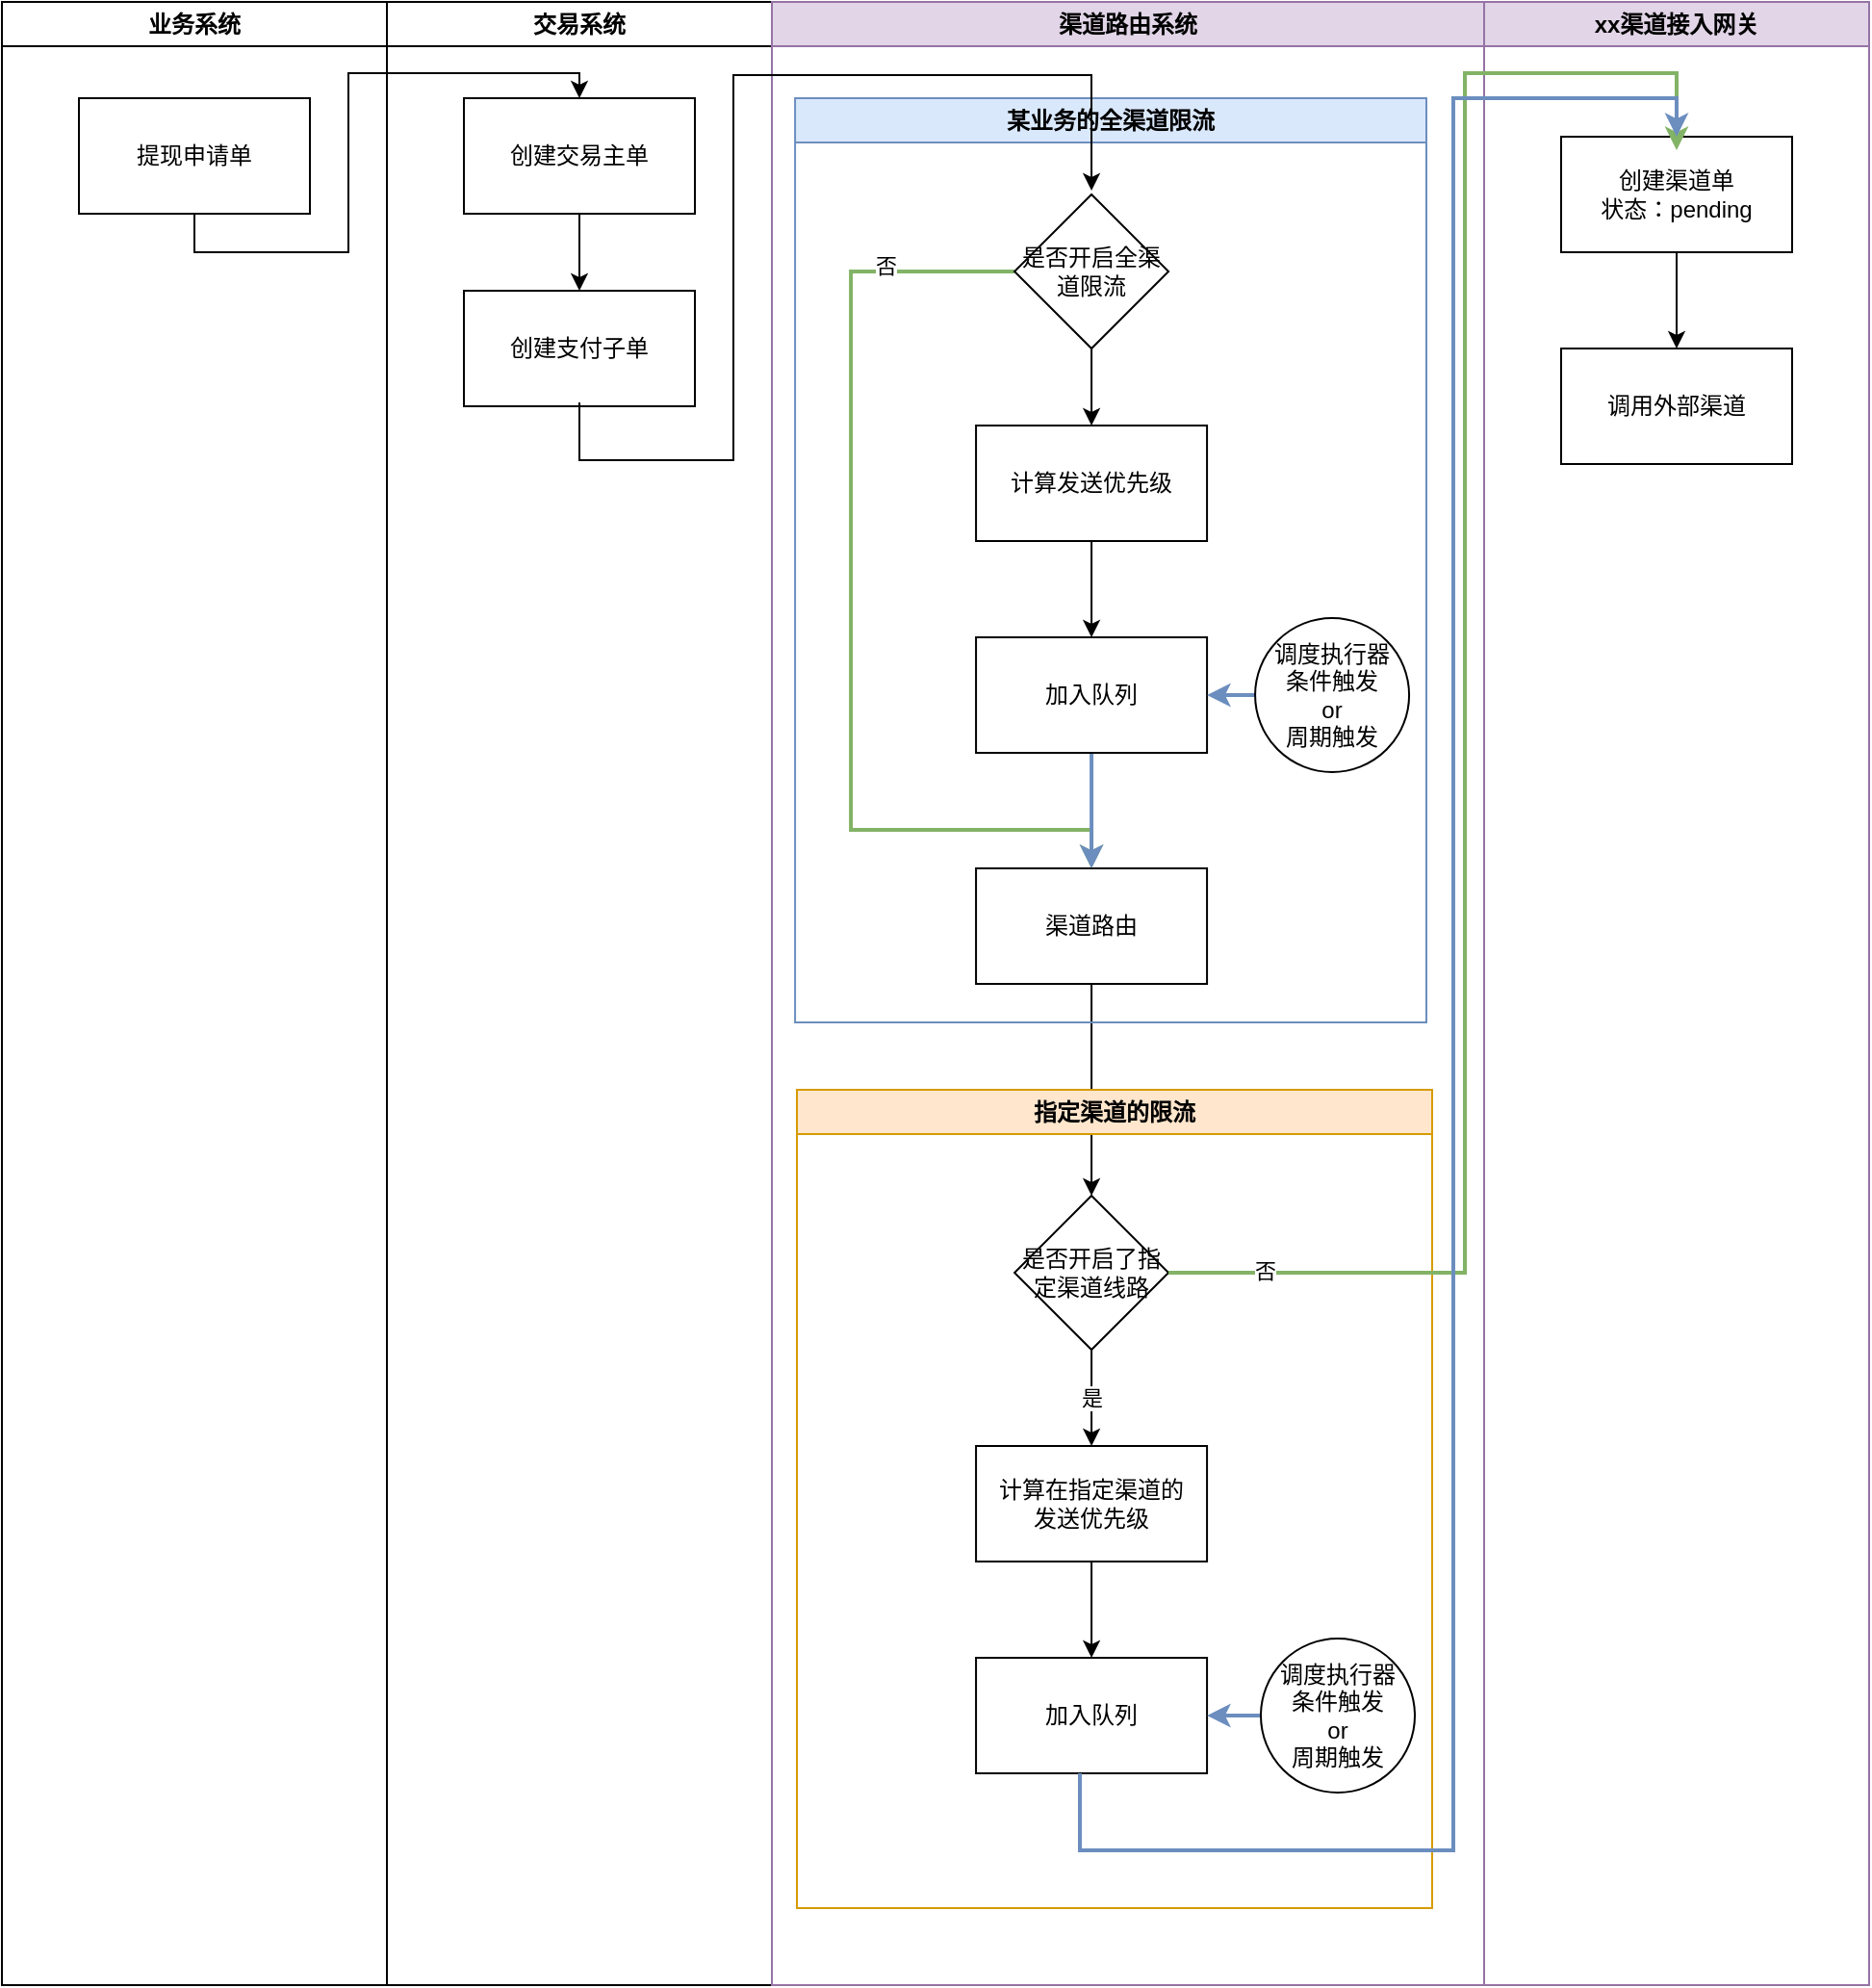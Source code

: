 <mxfile version="20.8.23" type="github">
  <diagram name="第 1 页" id="Jk1bQOxPS3HD9sCwl8Wc">
    <mxGraphModel dx="1136" dy="727" grid="1" gridSize="10" guides="1" tooltips="1" connect="1" arrows="1" fold="1" page="1" pageScale="1" pageWidth="827" pageHeight="1169" math="0" shadow="0">
      <root>
        <mxCell id="0" />
        <mxCell id="1" parent="0" />
        <mxCell id="ZcJrrVffbv_kd-z43Npl-1" value="业务系统" style="swimlane;whiteSpace=wrap;html=1;" vertex="1" parent="1">
          <mxGeometry x="80" y="20" width="200" height="1030" as="geometry" />
        </mxCell>
        <mxCell id="ZcJrrVffbv_kd-z43Npl-6" value="提现申请单" style="rounded=0;whiteSpace=wrap;html=1;" vertex="1" parent="ZcJrrVffbv_kd-z43Npl-1">
          <mxGeometry x="40" y="50" width="120" height="60" as="geometry" />
        </mxCell>
        <mxCell id="ZcJrrVffbv_kd-z43Npl-2" value="交易系统" style="swimlane;whiteSpace=wrap;html=1;" vertex="1" parent="1">
          <mxGeometry x="280" y="20" width="200" height="1030" as="geometry" />
        </mxCell>
        <mxCell id="ZcJrrVffbv_kd-z43Npl-40" style="edgeStyle=orthogonalEdgeStyle;rounded=0;orthogonalLoop=1;jettySize=auto;html=1;entryX=0.5;entryY=0;entryDx=0;entryDy=0;strokeColor=#000000;strokeWidth=1;" edge="1" parent="ZcJrrVffbv_kd-z43Npl-2" source="ZcJrrVffbv_kd-z43Npl-7" target="ZcJrrVffbv_kd-z43Npl-8">
          <mxGeometry relative="1" as="geometry" />
        </mxCell>
        <mxCell id="ZcJrrVffbv_kd-z43Npl-7" value="创建交易主单" style="rounded=0;whiteSpace=wrap;html=1;" vertex="1" parent="ZcJrrVffbv_kd-z43Npl-2">
          <mxGeometry x="40" y="50" width="120" height="60" as="geometry" />
        </mxCell>
        <mxCell id="ZcJrrVffbv_kd-z43Npl-8" value="创建支付子单" style="rounded=0;whiteSpace=wrap;html=1;" vertex="1" parent="ZcJrrVffbv_kd-z43Npl-2">
          <mxGeometry x="40" y="150" width="120" height="60" as="geometry" />
        </mxCell>
        <mxCell id="ZcJrrVffbv_kd-z43Npl-3" value="渠道路由系统" style="swimlane;whiteSpace=wrap;html=1;fillColor=#e1d5e7;strokeColor=#9673a6;" vertex="1" parent="1">
          <mxGeometry x="480" y="20" width="370" height="1030" as="geometry" />
        </mxCell>
        <mxCell id="ZcJrrVffbv_kd-z43Npl-14" style="edgeStyle=orthogonalEdgeStyle;rounded=0;orthogonalLoop=1;jettySize=auto;html=1;entryX=0.5;entryY=0;entryDx=0;entryDy=0;exitX=0;exitY=0.5;exitDx=0;exitDy=0;fillColor=#d5e8d4;strokeColor=#82b366;strokeWidth=2;" edge="1" parent="ZcJrrVffbv_kd-z43Npl-3" source="ZcJrrVffbv_kd-z43Npl-10" target="ZcJrrVffbv_kd-z43Npl-11">
          <mxGeometry relative="1" as="geometry">
            <Array as="points">
              <mxPoint x="41.04" y="140" />
              <mxPoint x="41.04" y="430" />
              <mxPoint x="166.04" y="430" />
            </Array>
          </mxGeometry>
        </mxCell>
        <mxCell id="ZcJrrVffbv_kd-z43Npl-15" value="否" style="edgeLabel;html=1;align=center;verticalAlign=middle;resizable=0;points=[];" vertex="1" connectable="0" parent="ZcJrrVffbv_kd-z43Npl-14">
          <mxGeometry x="-0.74" y="-3" relative="1" as="geometry">
            <mxPoint as="offset" />
          </mxGeometry>
        </mxCell>
        <mxCell id="ZcJrrVffbv_kd-z43Npl-17" style="edgeStyle=orthogonalEdgeStyle;rounded=0;orthogonalLoop=1;jettySize=auto;html=1;entryX=0.5;entryY=0;entryDx=0;entryDy=0;" edge="1" parent="ZcJrrVffbv_kd-z43Npl-3" source="ZcJrrVffbv_kd-z43Npl-10" target="ZcJrrVffbv_kd-z43Npl-16">
          <mxGeometry relative="1" as="geometry" />
        </mxCell>
        <mxCell id="ZcJrrVffbv_kd-z43Npl-10" value="是否开启全渠道限流" style="rhombus;whiteSpace=wrap;html=1;" vertex="1" parent="ZcJrrVffbv_kd-z43Npl-3">
          <mxGeometry x="126.04" y="100" width="80" height="80" as="geometry" />
        </mxCell>
        <mxCell id="ZcJrrVffbv_kd-z43Npl-26" style="edgeStyle=orthogonalEdgeStyle;rounded=0;orthogonalLoop=1;jettySize=auto;html=1;entryX=0.5;entryY=0;entryDx=0;entryDy=0;strokeColor=#000000;strokeWidth=1;" edge="1" parent="ZcJrrVffbv_kd-z43Npl-3" source="ZcJrrVffbv_kd-z43Npl-11" target="ZcJrrVffbv_kd-z43Npl-25">
          <mxGeometry relative="1" as="geometry" />
        </mxCell>
        <mxCell id="ZcJrrVffbv_kd-z43Npl-11" value="渠道路由" style="rounded=0;whiteSpace=wrap;html=1;" vertex="1" parent="ZcJrrVffbv_kd-z43Npl-3">
          <mxGeometry x="106.04" y="450" width="120" height="60" as="geometry" />
        </mxCell>
        <mxCell id="ZcJrrVffbv_kd-z43Npl-19" style="edgeStyle=orthogonalEdgeStyle;rounded=0;orthogonalLoop=1;jettySize=auto;html=1;entryX=0.5;entryY=0;entryDx=0;entryDy=0;fillColor=#dae8fc;strokeColor=#6c8ebf;strokeWidth=2;" edge="1" parent="ZcJrrVffbv_kd-z43Npl-3" source="ZcJrrVffbv_kd-z43Npl-12" target="ZcJrrVffbv_kd-z43Npl-11">
          <mxGeometry relative="1" as="geometry" />
        </mxCell>
        <mxCell id="ZcJrrVffbv_kd-z43Npl-12" value="加入队列" style="rounded=0;whiteSpace=wrap;html=1;" vertex="1" parent="ZcJrrVffbv_kd-z43Npl-3">
          <mxGeometry x="106.04" y="330" width="120" height="60" as="geometry" />
        </mxCell>
        <mxCell id="ZcJrrVffbv_kd-z43Npl-18" style="edgeStyle=orthogonalEdgeStyle;rounded=0;orthogonalLoop=1;jettySize=auto;html=1;entryX=0.5;entryY=0;entryDx=0;entryDy=0;" edge="1" parent="ZcJrrVffbv_kd-z43Npl-3" source="ZcJrrVffbv_kd-z43Npl-16" target="ZcJrrVffbv_kd-z43Npl-12">
          <mxGeometry relative="1" as="geometry" />
        </mxCell>
        <mxCell id="ZcJrrVffbv_kd-z43Npl-16" value="计算发送优先级" style="rounded=0;whiteSpace=wrap;html=1;" vertex="1" parent="ZcJrrVffbv_kd-z43Npl-3">
          <mxGeometry x="106.04" y="220" width="120" height="60" as="geometry" />
        </mxCell>
        <mxCell id="ZcJrrVffbv_kd-z43Npl-21" style="edgeStyle=orthogonalEdgeStyle;rounded=0;orthogonalLoop=1;jettySize=auto;html=1;entryX=1;entryY=0.5;entryDx=0;entryDy=0;fillColor=#dae8fc;strokeColor=#6c8ebf;strokeWidth=2;" edge="1" parent="ZcJrrVffbv_kd-z43Npl-3" source="ZcJrrVffbv_kd-z43Npl-20" target="ZcJrrVffbv_kd-z43Npl-12">
          <mxGeometry relative="1" as="geometry" />
        </mxCell>
        <mxCell id="ZcJrrVffbv_kd-z43Npl-20" value="调度执行器&lt;br&gt;条件触发&lt;br&gt;or&lt;br&gt;周期触发" style="ellipse;whiteSpace=wrap;html=1;aspect=fixed;" vertex="1" parent="ZcJrrVffbv_kd-z43Npl-3">
          <mxGeometry x="251.04" y="320" width="80" height="80" as="geometry" />
        </mxCell>
        <mxCell id="ZcJrrVffbv_kd-z43Npl-22" value="某业务的全渠道限流" style="swimlane;whiteSpace=wrap;html=1;fillColor=#dae8fc;strokeColor=#6c8ebf;" vertex="1" parent="ZcJrrVffbv_kd-z43Npl-3">
          <mxGeometry x="12.04" y="50" width="327.96" height="480" as="geometry" />
        </mxCell>
        <mxCell id="ZcJrrVffbv_kd-z43Npl-30" value="是" style="edgeStyle=orthogonalEdgeStyle;rounded=0;orthogonalLoop=1;jettySize=auto;html=1;strokeColor=#000000;strokeWidth=1;" edge="1" parent="ZcJrrVffbv_kd-z43Npl-3" source="ZcJrrVffbv_kd-z43Npl-25" target="ZcJrrVffbv_kd-z43Npl-29">
          <mxGeometry relative="1" as="geometry" />
        </mxCell>
        <mxCell id="ZcJrrVffbv_kd-z43Npl-25" value="是否开启了指定渠道线路" style="rhombus;whiteSpace=wrap;html=1;" vertex="1" parent="ZcJrrVffbv_kd-z43Npl-3">
          <mxGeometry x="126.04" y="620" width="80" height="80" as="geometry" />
        </mxCell>
        <mxCell id="ZcJrrVffbv_kd-z43Npl-33" style="edgeStyle=orthogonalEdgeStyle;rounded=0;orthogonalLoop=1;jettySize=auto;html=1;entryX=0.5;entryY=0;entryDx=0;entryDy=0;strokeColor=#000000;strokeWidth=1;" edge="1" parent="ZcJrrVffbv_kd-z43Npl-3" source="ZcJrrVffbv_kd-z43Npl-29" target="ZcJrrVffbv_kd-z43Npl-31">
          <mxGeometry relative="1" as="geometry" />
        </mxCell>
        <mxCell id="ZcJrrVffbv_kd-z43Npl-29" value="计算在指定渠道的&lt;br&gt;发送优先级" style="rounded=0;whiteSpace=wrap;html=1;" vertex="1" parent="ZcJrrVffbv_kd-z43Npl-3">
          <mxGeometry x="106.04" y="750" width="120" height="60" as="geometry" />
        </mxCell>
        <mxCell id="ZcJrrVffbv_kd-z43Npl-31" value="加入队列" style="rounded=0;whiteSpace=wrap;html=1;" vertex="1" parent="ZcJrrVffbv_kd-z43Npl-3">
          <mxGeometry x="106.04" y="860" width="120" height="60" as="geometry" />
        </mxCell>
        <mxCell id="ZcJrrVffbv_kd-z43Npl-34" style="edgeStyle=orthogonalEdgeStyle;rounded=0;orthogonalLoop=1;jettySize=auto;html=1;entryX=1;entryY=0.5;entryDx=0;entryDy=0;strokeColor=#6c8ebf;strokeWidth=2;fillColor=#dae8fc;" edge="1" parent="ZcJrrVffbv_kd-z43Npl-3" source="ZcJrrVffbv_kd-z43Npl-32" target="ZcJrrVffbv_kd-z43Npl-31">
          <mxGeometry relative="1" as="geometry" />
        </mxCell>
        <mxCell id="ZcJrrVffbv_kd-z43Npl-32" value="调度执行器&lt;br&gt;条件触发&lt;br&gt;or&lt;br&gt;周期触发" style="ellipse;whiteSpace=wrap;html=1;aspect=fixed;" vertex="1" parent="ZcJrrVffbv_kd-z43Npl-3">
          <mxGeometry x="254" y="850" width="80" height="80" as="geometry" />
        </mxCell>
        <mxCell id="ZcJrrVffbv_kd-z43Npl-36" value="指定渠道的限流" style="swimlane;whiteSpace=wrap;html=1;fillColor=#ffe6cc;strokeColor=#d79b00;" vertex="1" parent="ZcJrrVffbv_kd-z43Npl-3">
          <mxGeometry x="13" y="565" width="330" height="425" as="geometry" />
        </mxCell>
        <mxCell id="ZcJrrVffbv_kd-z43Npl-4" value="xx渠道接入网关" style="swimlane;whiteSpace=wrap;html=1;fillColor=#e1d5e7;strokeColor=#9673a6;" vertex="1" parent="1">
          <mxGeometry x="850" y="20" width="200" height="1030" as="geometry" />
        </mxCell>
        <mxCell id="ZcJrrVffbv_kd-z43Npl-23" value="创建渠道单&lt;br&gt;状态：pending" style="rounded=0;whiteSpace=wrap;html=1;" vertex="1" parent="ZcJrrVffbv_kd-z43Npl-4">
          <mxGeometry x="40" y="70" width="120" height="60" as="geometry" />
        </mxCell>
        <mxCell id="ZcJrrVffbv_kd-z43Npl-43" value="调用外部渠道" style="rounded=0;whiteSpace=wrap;html=1;" vertex="1" parent="ZcJrrVffbv_kd-z43Npl-4">
          <mxGeometry x="40" y="180" width="120" height="60" as="geometry" />
        </mxCell>
        <mxCell id="ZcJrrVffbv_kd-z43Npl-42" style="edgeStyle=orthogonalEdgeStyle;rounded=0;orthogonalLoop=1;jettySize=auto;html=1;entryX=0.5;entryY=0;entryDx=0;entryDy=0;strokeColor=#000000;strokeWidth=1;exitX=0.5;exitY=1;exitDx=0;exitDy=0;" edge="1" parent="ZcJrrVffbv_kd-z43Npl-4" source="ZcJrrVffbv_kd-z43Npl-23" target="ZcJrrVffbv_kd-z43Npl-43">
          <mxGeometry relative="1" as="geometry">
            <mxPoint x="300" y="70" as="targetPoint" />
            <Array as="points">
              <mxPoint x="100" y="160" />
              <mxPoint x="100" y="160" />
            </Array>
          </mxGeometry>
        </mxCell>
        <mxCell id="ZcJrrVffbv_kd-z43Npl-27" style="edgeStyle=orthogonalEdgeStyle;rounded=0;orthogonalLoop=1;jettySize=auto;html=1;entryX=0.5;entryY=0;entryDx=0;entryDy=0;strokeColor=#82b366;strokeWidth=2;exitX=1;exitY=0.5;exitDx=0;exitDy=0;fillColor=#d5e8d4;" edge="1" parent="1" source="ZcJrrVffbv_kd-z43Npl-25">
          <mxGeometry relative="1" as="geometry">
            <mxPoint x="685.997" y="687.043" as="sourcePoint" />
            <mxPoint x="950" y="97" as="targetPoint" />
            <Array as="points">
              <mxPoint x="840" y="680" />
              <mxPoint x="840" y="57" />
              <mxPoint x="950" y="57" />
            </Array>
          </mxGeometry>
        </mxCell>
        <mxCell id="ZcJrrVffbv_kd-z43Npl-28" value="否" style="edgeLabel;html=1;align=center;verticalAlign=middle;resizable=0;points=[];" vertex="1" connectable="0" parent="ZcJrrVffbv_kd-z43Npl-27">
          <mxGeometry x="-0.892" y="1" relative="1" as="geometry">
            <mxPoint as="offset" />
          </mxGeometry>
        </mxCell>
        <mxCell id="ZcJrrVffbv_kd-z43Npl-35" style="edgeStyle=orthogonalEdgeStyle;rounded=0;orthogonalLoop=1;jettySize=auto;html=1;entryX=0.5;entryY=0;entryDx=0;entryDy=0;strokeColor=#6c8ebf;strokeWidth=2;fillColor=#dae8fc;" edge="1" parent="1" target="ZcJrrVffbv_kd-z43Npl-23">
          <mxGeometry relative="1" as="geometry">
            <mxPoint x="640.0" y="940" as="sourcePoint" />
            <mxPoint x="928" y="90" as="targetPoint" />
            <Array as="points">
              <mxPoint x="640" y="980" />
              <mxPoint x="834" y="980" />
              <mxPoint x="834" y="70" />
              <mxPoint x="950" y="70" />
            </Array>
          </mxGeometry>
        </mxCell>
        <mxCell id="ZcJrrVffbv_kd-z43Npl-38" style="edgeStyle=orthogonalEdgeStyle;rounded=0;orthogonalLoop=1;jettySize=auto;html=1;entryX=0.5;entryY=0;entryDx=0;entryDy=0;strokeColor=#000000;strokeWidth=1;exitX=0.5;exitY=1;exitDx=0;exitDy=0;" edge="1" parent="1">
          <mxGeometry relative="1" as="geometry">
            <mxPoint x="380" y="228" as="sourcePoint" />
            <mxPoint x="646.04" y="118" as="targetPoint" />
            <Array as="points">
              <mxPoint x="380" y="258" />
              <mxPoint x="460" y="258" />
              <mxPoint x="460" y="58" />
              <mxPoint x="646" y="58" />
            </Array>
          </mxGeometry>
        </mxCell>
        <mxCell id="ZcJrrVffbv_kd-z43Npl-39" style="edgeStyle=orthogonalEdgeStyle;rounded=0;orthogonalLoop=1;jettySize=auto;html=1;entryX=0.5;entryY=0;entryDx=0;entryDy=0;strokeColor=#000000;strokeWidth=1;exitX=0.5;exitY=1;exitDx=0;exitDy=0;" edge="1" parent="1" source="ZcJrrVffbv_kd-z43Npl-6" target="ZcJrrVffbv_kd-z43Npl-7">
          <mxGeometry relative="1" as="geometry">
            <mxPoint x="180" y="144" as="sourcePoint" />
            <mxPoint x="380" y="84" as="targetPoint" />
            <Array as="points">
              <mxPoint x="180" y="150" />
              <mxPoint x="260" y="150" />
              <mxPoint x="260" y="57" />
              <mxPoint x="380" y="57" />
            </Array>
          </mxGeometry>
        </mxCell>
      </root>
    </mxGraphModel>
  </diagram>
</mxfile>
